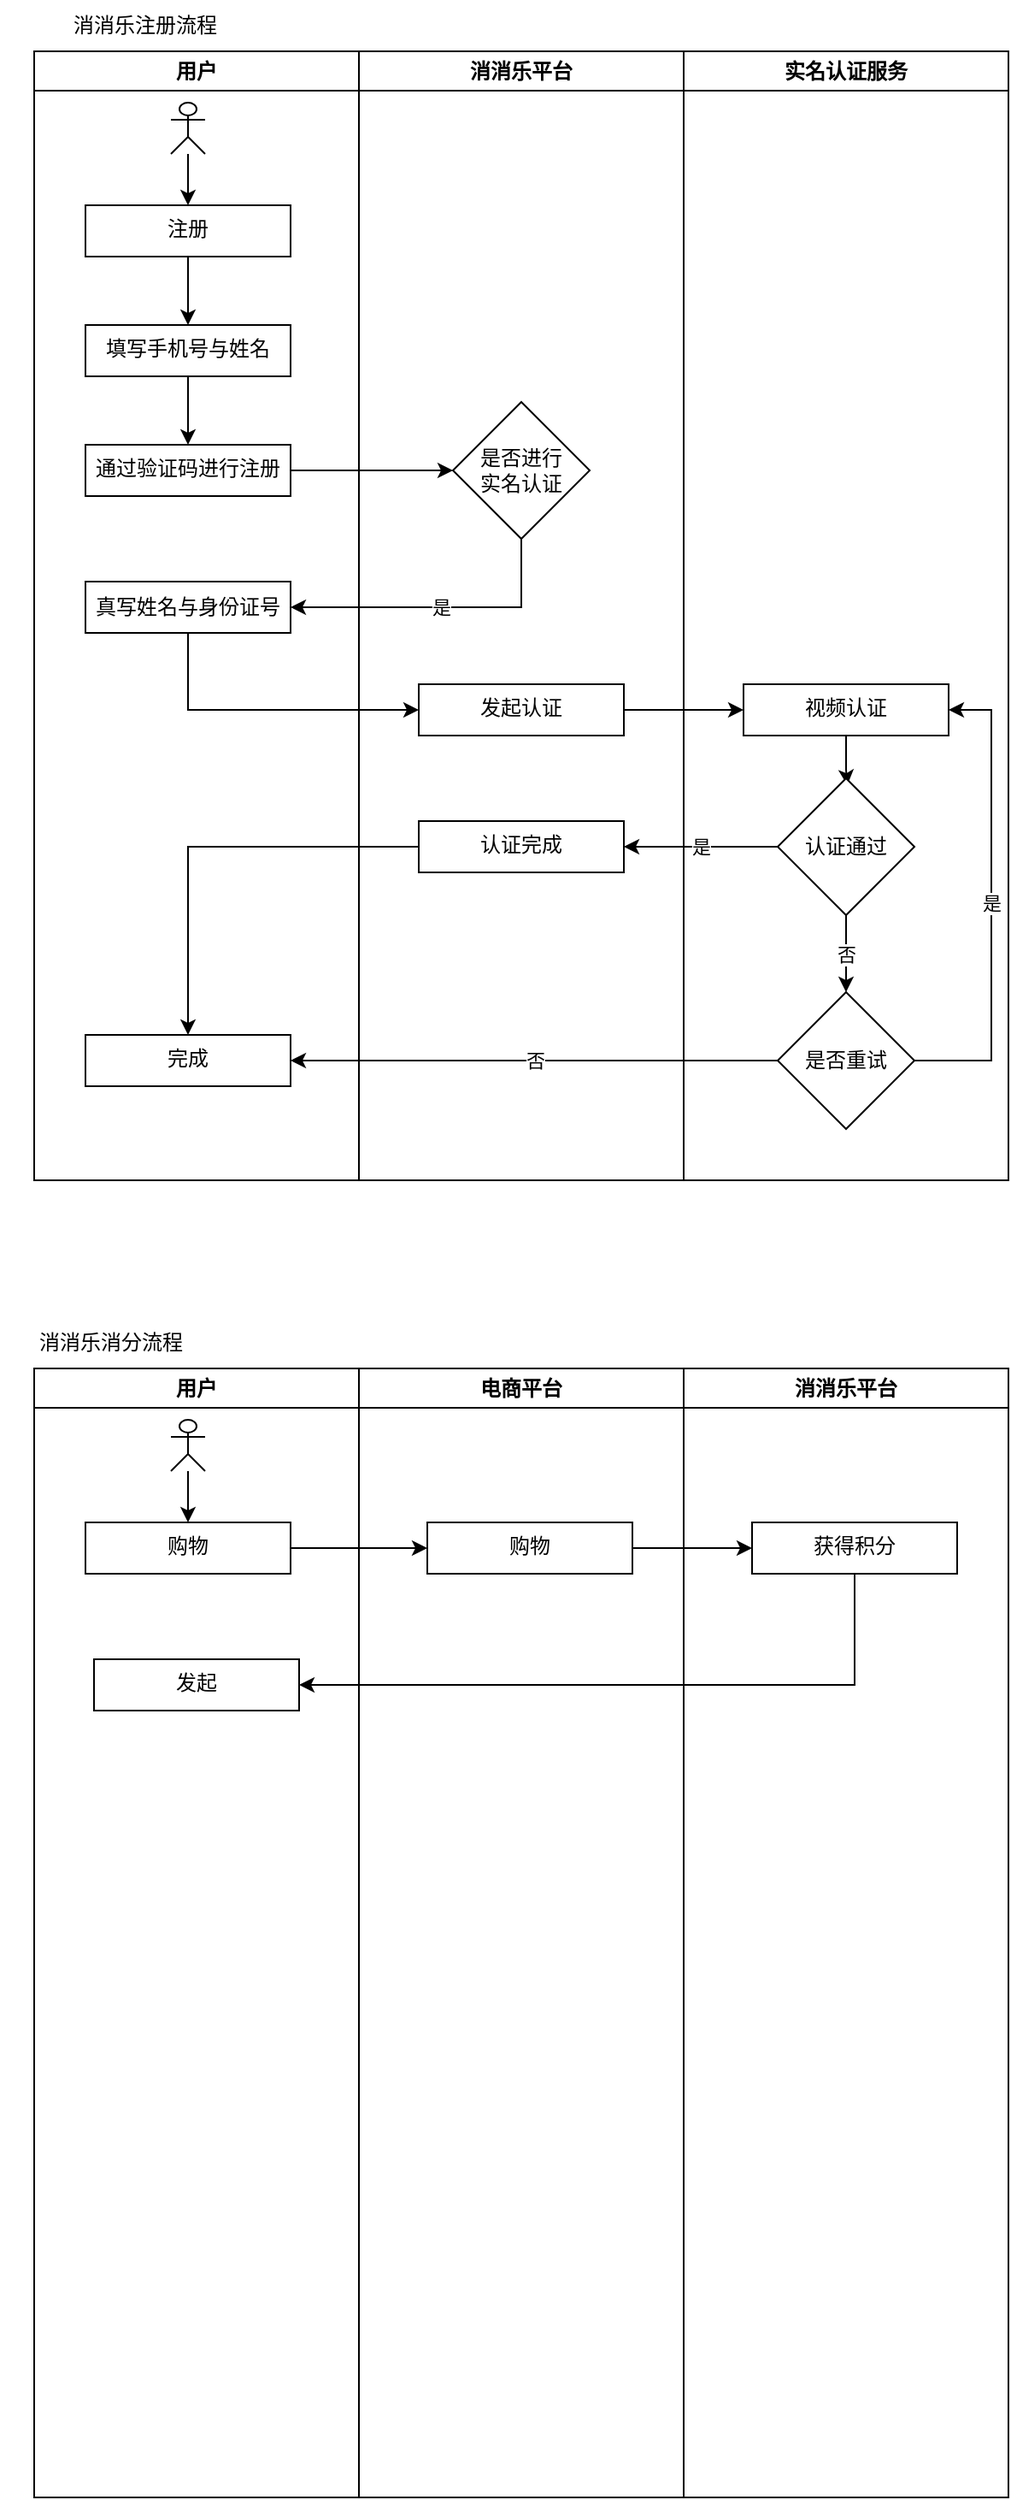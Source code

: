<mxfile version="22.1.4" type="github">
  <diagram name="第 1 页" id="IrOaD0ugSm4VNV1ufrcn">
    <mxGraphModel dx="969" dy="683" grid="1" gridSize="10" guides="1" tooltips="1" connect="1" arrows="1" fold="1" page="1" pageScale="1" pageWidth="827" pageHeight="1169" math="0" shadow="0">
      <root>
        <mxCell id="0" />
        <mxCell id="1" parent="0" />
        <mxCell id="AjmC-OGkHX0ekNedTrzZ-1" value="用户" style="swimlane;whiteSpace=wrap;html=1;" vertex="1" parent="1">
          <mxGeometry x="20" y="40" width="190" height="660" as="geometry" />
        </mxCell>
        <mxCell id="AjmC-OGkHX0ekNedTrzZ-6" value="" style="edgeStyle=orthogonalEdgeStyle;rounded=0;orthogonalLoop=1;jettySize=auto;html=1;" edge="1" parent="AjmC-OGkHX0ekNedTrzZ-1" source="AjmC-OGkHX0ekNedTrzZ-4" target="AjmC-OGkHX0ekNedTrzZ-5">
          <mxGeometry relative="1" as="geometry" />
        </mxCell>
        <mxCell id="AjmC-OGkHX0ekNedTrzZ-4" value="" style="shape=umlActor;verticalLabelPosition=bottom;verticalAlign=top;html=1;outlineConnect=0;" vertex="1" parent="AjmC-OGkHX0ekNedTrzZ-1">
          <mxGeometry x="80" y="30" width="20" height="30" as="geometry" />
        </mxCell>
        <mxCell id="AjmC-OGkHX0ekNedTrzZ-41" style="edgeStyle=orthogonalEdgeStyle;rounded=0;orthogonalLoop=1;jettySize=auto;html=1;exitX=0.5;exitY=1;exitDx=0;exitDy=0;" edge="1" parent="AjmC-OGkHX0ekNedTrzZ-1" source="AjmC-OGkHX0ekNedTrzZ-5" target="AjmC-OGkHX0ekNedTrzZ-10">
          <mxGeometry relative="1" as="geometry" />
        </mxCell>
        <mxCell id="AjmC-OGkHX0ekNedTrzZ-5" value="注册" style="whiteSpace=wrap;html=1;verticalAlign=top;" vertex="1" parent="AjmC-OGkHX0ekNedTrzZ-1">
          <mxGeometry x="30" y="90" width="120" height="30" as="geometry" />
        </mxCell>
        <mxCell id="AjmC-OGkHX0ekNedTrzZ-42" style="edgeStyle=orthogonalEdgeStyle;rounded=0;orthogonalLoop=1;jettySize=auto;html=1;exitX=0.5;exitY=1;exitDx=0;exitDy=0;entryX=0.5;entryY=0;entryDx=0;entryDy=0;" edge="1" parent="AjmC-OGkHX0ekNedTrzZ-1" source="AjmC-OGkHX0ekNedTrzZ-10" target="AjmC-OGkHX0ekNedTrzZ-14">
          <mxGeometry relative="1" as="geometry" />
        </mxCell>
        <mxCell id="AjmC-OGkHX0ekNedTrzZ-10" value="填写手机号与姓名" style="whiteSpace=wrap;html=1;verticalAlign=top;" vertex="1" parent="AjmC-OGkHX0ekNedTrzZ-1">
          <mxGeometry x="30" y="160" width="120" height="30" as="geometry" />
        </mxCell>
        <mxCell id="AjmC-OGkHX0ekNedTrzZ-14" value="通过验证码进行注册" style="whiteSpace=wrap;html=1;verticalAlign=top;" vertex="1" parent="AjmC-OGkHX0ekNedTrzZ-1">
          <mxGeometry x="30" y="230" width="120" height="30" as="geometry" />
        </mxCell>
        <mxCell id="AjmC-OGkHX0ekNedTrzZ-18" value="真写姓名与身份证号" style="rounded=0;whiteSpace=wrap;html=1;" vertex="1" parent="AjmC-OGkHX0ekNedTrzZ-1">
          <mxGeometry x="30" y="310" width="120" height="30" as="geometry" />
        </mxCell>
        <mxCell id="AjmC-OGkHX0ekNedTrzZ-33" value="完成" style="whiteSpace=wrap;html=1;verticalAlign=top;" vertex="1" parent="AjmC-OGkHX0ekNedTrzZ-1">
          <mxGeometry x="30" y="575" width="120" height="30" as="geometry" />
        </mxCell>
        <mxCell id="AjmC-OGkHX0ekNedTrzZ-2" value="消消乐注册流程" style="text;html=1;strokeColor=none;fillColor=none;align=center;verticalAlign=middle;whiteSpace=wrap;rounded=0;" vertex="1" parent="1">
          <mxGeometry x="20" y="10" width="130" height="30" as="geometry" />
        </mxCell>
        <mxCell id="AjmC-OGkHX0ekNedTrzZ-3" value="消消乐平台" style="swimlane;whiteSpace=wrap;html=1;" vertex="1" parent="1">
          <mxGeometry x="210" y="40" width="190" height="660" as="geometry" />
        </mxCell>
        <mxCell id="AjmC-OGkHX0ekNedTrzZ-12" value="是否进行&lt;br&gt;实名认证" style="rhombus;whiteSpace=wrap;html=1;" vertex="1" parent="AjmC-OGkHX0ekNedTrzZ-3">
          <mxGeometry x="55" y="205" width="80" height="80" as="geometry" />
        </mxCell>
        <mxCell id="AjmC-OGkHX0ekNedTrzZ-22" value="发起认证" style="whiteSpace=wrap;html=1;verticalAlign=top;" vertex="1" parent="AjmC-OGkHX0ekNedTrzZ-3">
          <mxGeometry x="35" y="370" width="120" height="30" as="geometry" />
        </mxCell>
        <mxCell id="AjmC-OGkHX0ekNedTrzZ-30" value="认证完成" style="whiteSpace=wrap;html=1;verticalAlign=top;" vertex="1" parent="AjmC-OGkHX0ekNedTrzZ-3">
          <mxGeometry x="35" y="450" width="120" height="30" as="geometry" />
        </mxCell>
        <mxCell id="AjmC-OGkHX0ekNedTrzZ-8" value="实名认证服务" style="swimlane;whiteSpace=wrap;html=1;" vertex="1" parent="1">
          <mxGeometry x="400" y="40" width="190" height="660" as="geometry" />
        </mxCell>
        <mxCell id="AjmC-OGkHX0ekNedTrzZ-27" value="" style="edgeStyle=orthogonalEdgeStyle;rounded=0;orthogonalLoop=1;jettySize=auto;html=1;entryX=0.509;entryY=0.05;entryDx=0;entryDy=0;entryPerimeter=0;" edge="1" parent="AjmC-OGkHX0ekNedTrzZ-8" source="AjmC-OGkHX0ekNedTrzZ-24" target="AjmC-OGkHX0ekNedTrzZ-28">
          <mxGeometry relative="1" as="geometry">
            <mxPoint x="95" y="480" as="targetPoint" />
          </mxGeometry>
        </mxCell>
        <mxCell id="AjmC-OGkHX0ekNedTrzZ-24" value="视频认证" style="whiteSpace=wrap;html=1;verticalAlign=top;" vertex="1" parent="AjmC-OGkHX0ekNedTrzZ-8">
          <mxGeometry x="35" y="370" width="120" height="30" as="geometry" />
        </mxCell>
        <mxCell id="AjmC-OGkHX0ekNedTrzZ-37" value="否" style="edgeStyle=orthogonalEdgeStyle;rounded=0;orthogonalLoop=1;jettySize=auto;html=1;" edge="1" parent="AjmC-OGkHX0ekNedTrzZ-8" source="AjmC-OGkHX0ekNedTrzZ-28" target="AjmC-OGkHX0ekNedTrzZ-36">
          <mxGeometry relative="1" as="geometry" />
        </mxCell>
        <mxCell id="AjmC-OGkHX0ekNedTrzZ-28" value="认证通过" style="rhombus;whiteSpace=wrap;html=1;" vertex="1" parent="AjmC-OGkHX0ekNedTrzZ-8">
          <mxGeometry x="55" y="425" width="80" height="80" as="geometry" />
        </mxCell>
        <mxCell id="AjmC-OGkHX0ekNedTrzZ-38" value="是" style="edgeStyle=orthogonalEdgeStyle;rounded=0;orthogonalLoop=1;jettySize=auto;html=1;exitX=1;exitY=0.5;exitDx=0;exitDy=0;" edge="1" parent="AjmC-OGkHX0ekNedTrzZ-8" source="AjmC-OGkHX0ekNedTrzZ-36" target="AjmC-OGkHX0ekNedTrzZ-24">
          <mxGeometry relative="1" as="geometry">
            <mxPoint x="150" y="590" as="sourcePoint" />
            <mxPoint x="170" y="385" as="targetPoint" />
            <Array as="points">
              <mxPoint x="180" y="590" />
              <mxPoint x="180" y="385" />
            </Array>
          </mxGeometry>
        </mxCell>
        <mxCell id="AjmC-OGkHX0ekNedTrzZ-36" value="是否重试" style="rhombus;whiteSpace=wrap;html=1;" vertex="1" parent="AjmC-OGkHX0ekNedTrzZ-8">
          <mxGeometry x="55" y="550" width="80" height="80" as="geometry" />
        </mxCell>
        <mxCell id="AjmC-OGkHX0ekNedTrzZ-15" style="edgeStyle=orthogonalEdgeStyle;rounded=0;orthogonalLoop=1;jettySize=auto;html=1;entryX=0;entryY=0.5;entryDx=0;entryDy=0;" edge="1" parent="1" source="AjmC-OGkHX0ekNedTrzZ-14" target="AjmC-OGkHX0ekNedTrzZ-12">
          <mxGeometry relative="1" as="geometry" />
        </mxCell>
        <mxCell id="AjmC-OGkHX0ekNedTrzZ-16" value="是" style="edgeStyle=orthogonalEdgeStyle;rounded=0;orthogonalLoop=1;jettySize=auto;html=1;exitX=0.5;exitY=1;exitDx=0;exitDy=0;entryX=1;entryY=0.5;entryDx=0;entryDy=0;" edge="1" parent="1" source="AjmC-OGkHX0ekNedTrzZ-12" target="AjmC-OGkHX0ekNedTrzZ-18">
          <mxGeometry relative="1" as="geometry">
            <mxPoint x="190.04" y="362.87" as="targetPoint" />
            <mxPoint x="326" y="325" as="sourcePoint" />
            <Array as="points">
              <mxPoint x="305" y="365" />
            </Array>
          </mxGeometry>
        </mxCell>
        <mxCell id="AjmC-OGkHX0ekNedTrzZ-23" style="edgeStyle=orthogonalEdgeStyle;rounded=0;orthogonalLoop=1;jettySize=auto;html=1;entryX=0;entryY=0.5;entryDx=0;entryDy=0;exitX=0.5;exitY=1;exitDx=0;exitDy=0;" edge="1" parent="1" source="AjmC-OGkHX0ekNedTrzZ-18" target="AjmC-OGkHX0ekNedTrzZ-22">
          <mxGeometry relative="1" as="geometry" />
        </mxCell>
        <mxCell id="AjmC-OGkHX0ekNedTrzZ-25" style="edgeStyle=orthogonalEdgeStyle;rounded=0;orthogonalLoop=1;jettySize=auto;html=1;" edge="1" parent="1" source="AjmC-OGkHX0ekNedTrzZ-22" target="AjmC-OGkHX0ekNedTrzZ-24">
          <mxGeometry relative="1" as="geometry" />
        </mxCell>
        <mxCell id="AjmC-OGkHX0ekNedTrzZ-31" value="是" style="edgeStyle=orthogonalEdgeStyle;rounded=0;orthogonalLoop=1;jettySize=auto;html=1;exitX=0;exitY=0.5;exitDx=0;exitDy=0;" edge="1" parent="1" source="AjmC-OGkHX0ekNedTrzZ-28" target="AjmC-OGkHX0ekNedTrzZ-30">
          <mxGeometry relative="1" as="geometry" />
        </mxCell>
        <mxCell id="AjmC-OGkHX0ekNedTrzZ-34" value="" style="edgeStyle=orthogonalEdgeStyle;rounded=0;orthogonalLoop=1;jettySize=auto;html=1;" edge="1" parent="1" source="AjmC-OGkHX0ekNedTrzZ-30" target="AjmC-OGkHX0ekNedTrzZ-33">
          <mxGeometry relative="1" as="geometry" />
        </mxCell>
        <mxCell id="AjmC-OGkHX0ekNedTrzZ-39" value="否" style="edgeStyle=orthogonalEdgeStyle;rounded=0;orthogonalLoop=1;jettySize=auto;html=1;exitX=0;exitY=0.5;exitDx=0;exitDy=0;entryX=1;entryY=0.5;entryDx=0;entryDy=0;" edge="1" parent="1" source="AjmC-OGkHX0ekNedTrzZ-36" target="AjmC-OGkHX0ekNedTrzZ-33">
          <mxGeometry relative="1" as="geometry" />
        </mxCell>
        <mxCell id="AjmC-OGkHX0ekNedTrzZ-43" value="用户" style="swimlane;whiteSpace=wrap;html=1;" vertex="1" parent="1">
          <mxGeometry x="20" y="810" width="190" height="660" as="geometry" />
        </mxCell>
        <mxCell id="AjmC-OGkHX0ekNedTrzZ-44" value="" style="edgeStyle=orthogonalEdgeStyle;rounded=0;orthogonalLoop=1;jettySize=auto;html=1;" edge="1" parent="AjmC-OGkHX0ekNedTrzZ-43" source="AjmC-OGkHX0ekNedTrzZ-45" target="AjmC-OGkHX0ekNedTrzZ-47">
          <mxGeometry relative="1" as="geometry" />
        </mxCell>
        <mxCell id="AjmC-OGkHX0ekNedTrzZ-45" value="" style="shape=umlActor;verticalLabelPosition=bottom;verticalAlign=top;html=1;outlineConnect=0;" vertex="1" parent="AjmC-OGkHX0ekNedTrzZ-43">
          <mxGeometry x="80" y="30" width="20" height="30" as="geometry" />
        </mxCell>
        <mxCell id="AjmC-OGkHX0ekNedTrzZ-47" value="购物" style="whiteSpace=wrap;html=1;verticalAlign=top;" vertex="1" parent="AjmC-OGkHX0ekNedTrzZ-43">
          <mxGeometry x="30" y="90" width="120" height="30" as="geometry" />
        </mxCell>
        <mxCell id="AjmC-OGkHX0ekNedTrzZ-78" value="发起" style="whiteSpace=wrap;html=1;verticalAlign=top;" vertex="1" parent="AjmC-OGkHX0ekNedTrzZ-43">
          <mxGeometry x="35" y="170" width="120" height="30" as="geometry" />
        </mxCell>
        <mxCell id="AjmC-OGkHX0ekNedTrzZ-53" value="消消乐消分流程" style="text;html=1;strokeColor=none;fillColor=none;align=center;verticalAlign=middle;whiteSpace=wrap;rounded=0;" vertex="1" parent="1">
          <mxGeometry y="780" width="130" height="30" as="geometry" />
        </mxCell>
        <mxCell id="AjmC-OGkHX0ekNedTrzZ-54" value="电商平台" style="swimlane;whiteSpace=wrap;html=1;" vertex="1" parent="1">
          <mxGeometry x="210" y="810" width="190" height="660" as="geometry" />
        </mxCell>
        <mxCell id="AjmC-OGkHX0ekNedTrzZ-74" value="购物" style="whiteSpace=wrap;html=1;verticalAlign=top;" vertex="1" parent="AjmC-OGkHX0ekNedTrzZ-54">
          <mxGeometry x="40" y="90" width="120" height="30" as="geometry" />
        </mxCell>
        <mxCell id="AjmC-OGkHX0ekNedTrzZ-64" value="消消乐平台" style="swimlane;whiteSpace=wrap;html=1;" vertex="1" parent="1">
          <mxGeometry x="400" y="810" width="190" height="660" as="geometry" />
        </mxCell>
        <mxCell id="AjmC-OGkHX0ekNedTrzZ-76" value="获得积分" style="whiteSpace=wrap;html=1;verticalAlign=top;" vertex="1" parent="AjmC-OGkHX0ekNedTrzZ-64">
          <mxGeometry x="40" y="90" width="120" height="30" as="geometry" />
        </mxCell>
        <mxCell id="AjmC-OGkHX0ekNedTrzZ-75" value="" style="edgeStyle=orthogonalEdgeStyle;rounded=0;orthogonalLoop=1;jettySize=auto;html=1;" edge="1" parent="1" source="AjmC-OGkHX0ekNedTrzZ-47" target="AjmC-OGkHX0ekNedTrzZ-74">
          <mxGeometry relative="1" as="geometry" />
        </mxCell>
        <mxCell id="AjmC-OGkHX0ekNedTrzZ-77" value="" style="edgeStyle=orthogonalEdgeStyle;rounded=0;orthogonalLoop=1;jettySize=auto;html=1;" edge="1" parent="1" source="AjmC-OGkHX0ekNedTrzZ-74" target="AjmC-OGkHX0ekNedTrzZ-76">
          <mxGeometry relative="1" as="geometry" />
        </mxCell>
        <mxCell id="AjmC-OGkHX0ekNedTrzZ-79" value="" style="edgeStyle=orthogonalEdgeStyle;rounded=0;orthogonalLoop=1;jettySize=auto;html=1;entryX=1;entryY=0.5;entryDx=0;entryDy=0;exitX=0.5;exitY=1;exitDx=0;exitDy=0;" edge="1" parent="1" source="AjmC-OGkHX0ekNedTrzZ-76" target="AjmC-OGkHX0ekNedTrzZ-78">
          <mxGeometry relative="1" as="geometry" />
        </mxCell>
      </root>
    </mxGraphModel>
  </diagram>
</mxfile>
